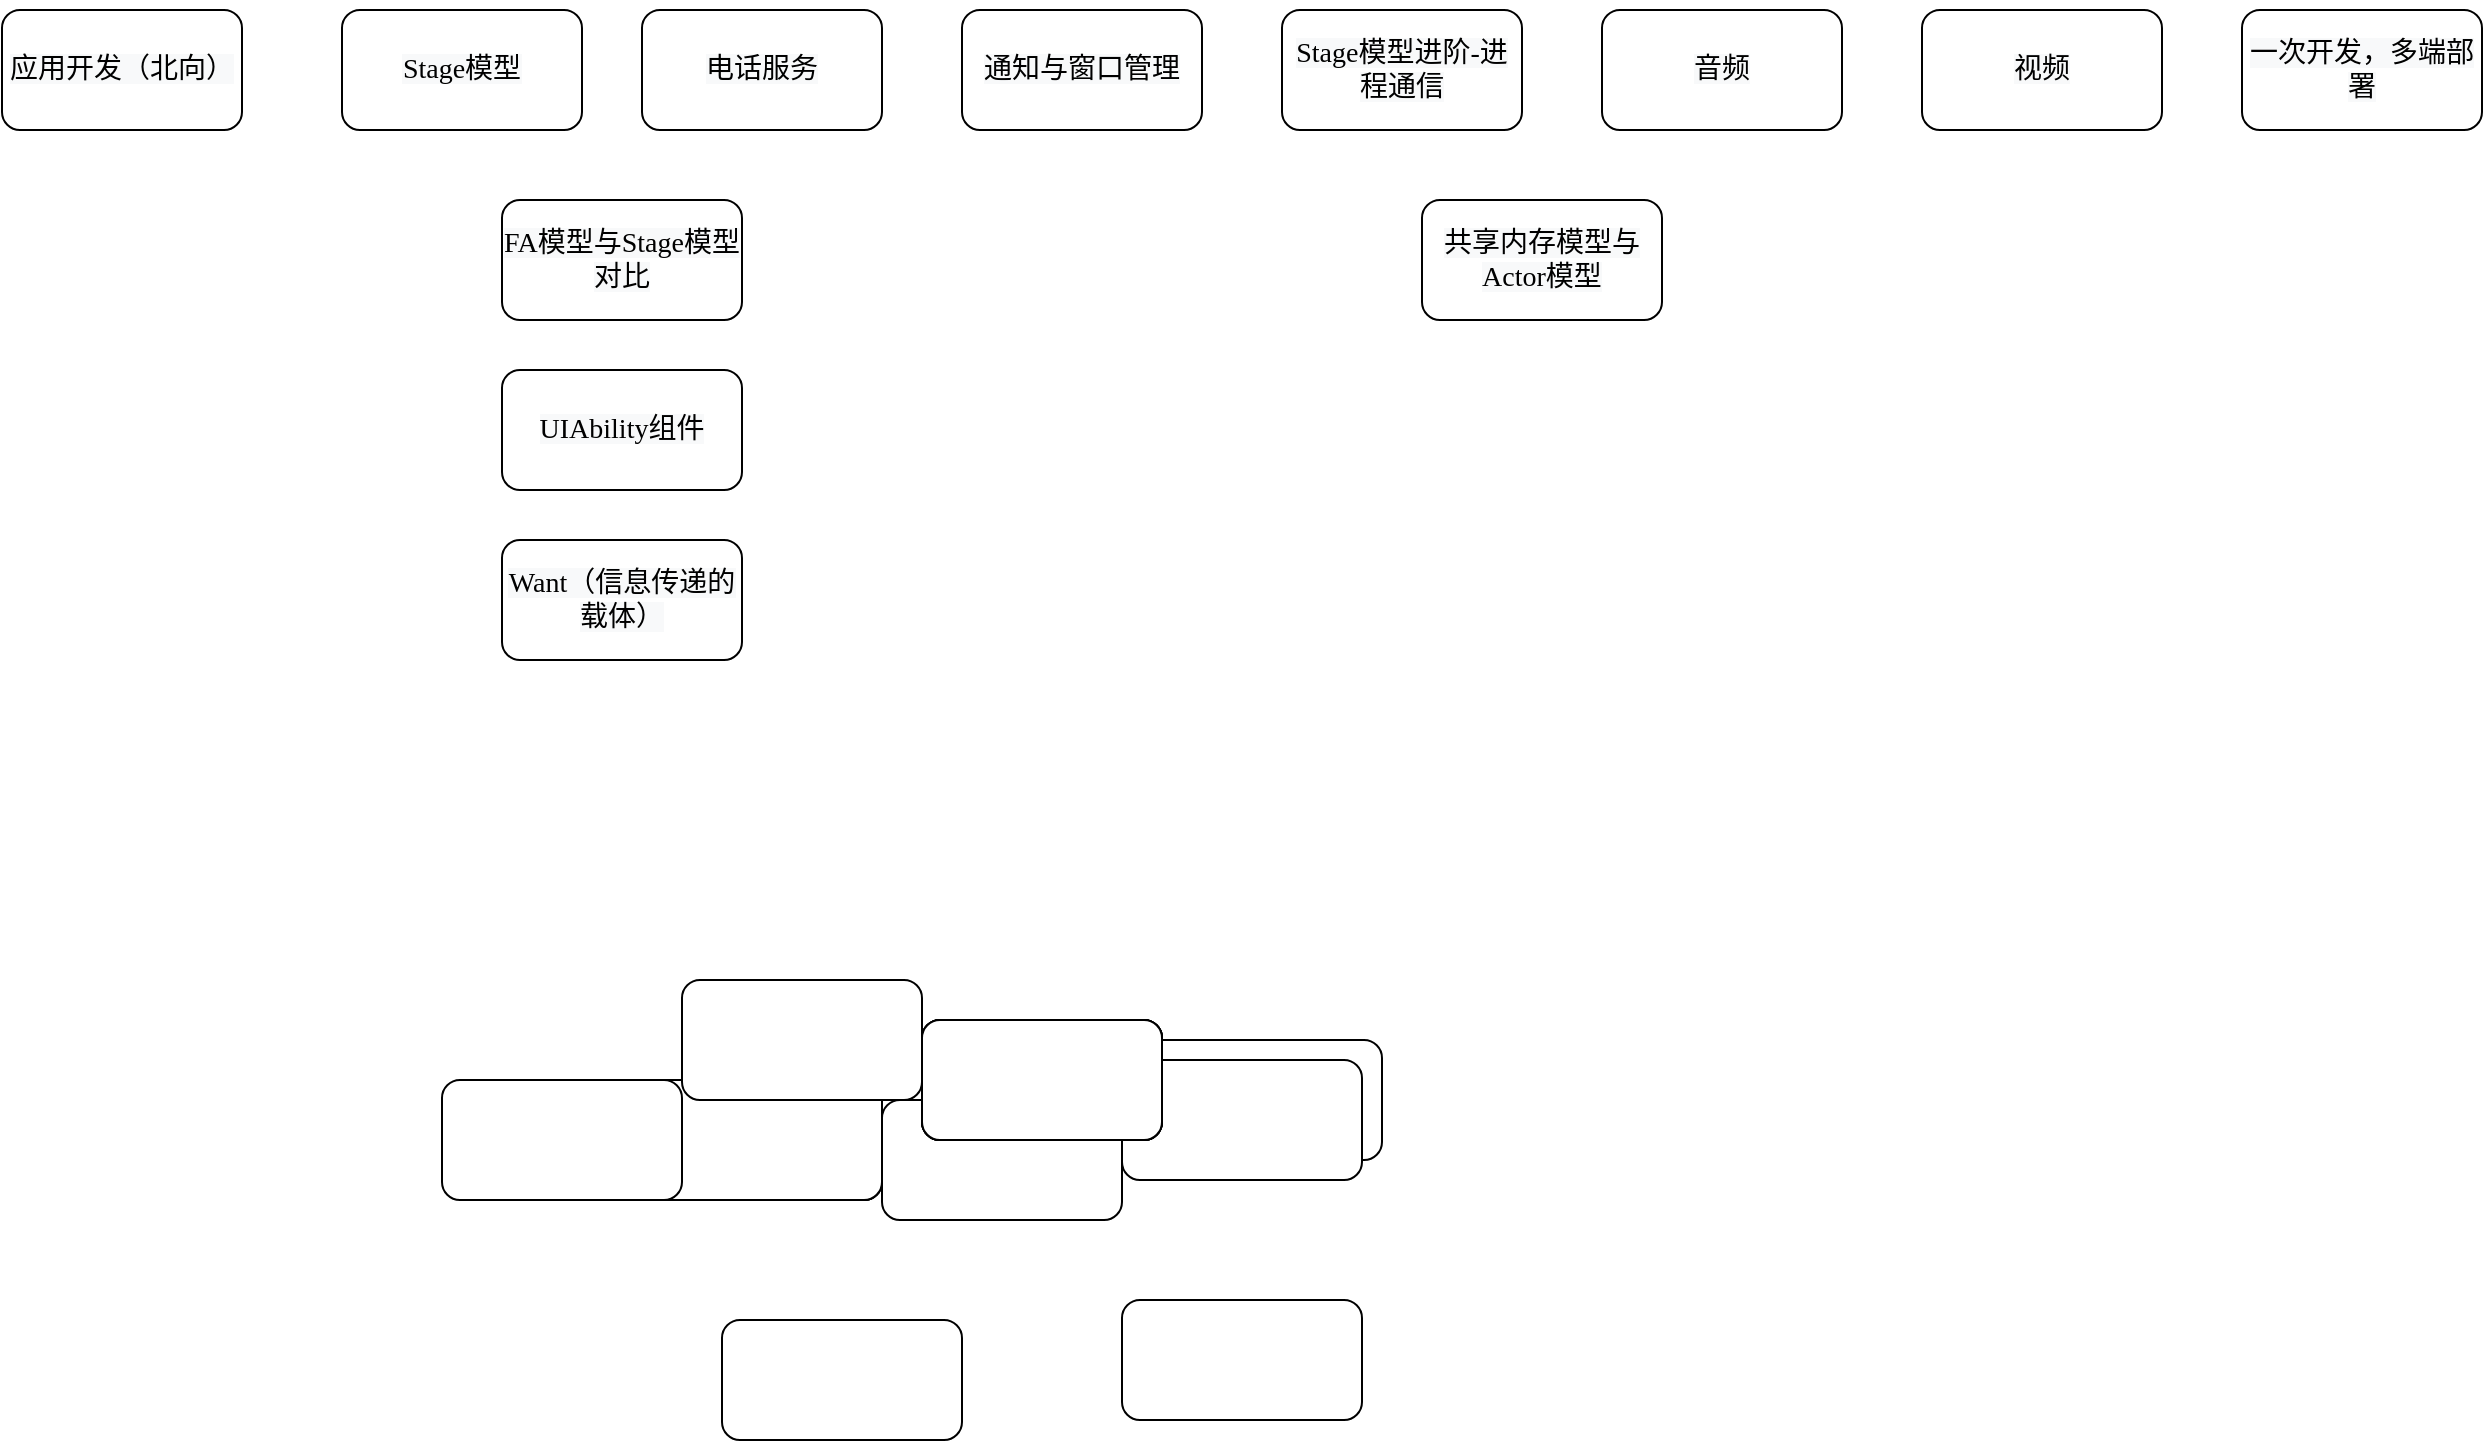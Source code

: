 <mxfile version="28.2.5">
  <diagram name="第 1 页" id="G5vYfgqyF8wtwim_QH4h">
    <mxGraphModel dx="1213" dy="730" grid="1" gridSize="10" guides="1" tooltips="1" connect="1" arrows="1" fold="1" page="1" pageScale="1" pageWidth="827" pageHeight="1169" math="0" shadow="0">
      <root>
        <mxCell id="0" />
        <mxCell id="1" parent="0" />
        <mxCell id="m1kAraEHEm_9mK_-Fzff-1" value="" style="text;whiteSpace=wrap;html=1;" vertex="1" parent="1">
          <mxGeometry x="300" y="380" width="60" height="50" as="geometry" />
        </mxCell>
        <mxCell id="m1kAraEHEm_9mK_-Fzff-2" value="" style="text;whiteSpace=wrap;html=1;" vertex="1" parent="1">
          <mxGeometry x="210" y="530" width="60" height="50" as="geometry" />
        </mxCell>
        <mxCell id="m1kAraEHEm_9mK_-Fzff-3" value="" style="text;whiteSpace=wrap;html=1;" vertex="1" parent="1">
          <mxGeometry x="130" y="370" width="60" height="50" as="geometry" />
        </mxCell>
        <mxCell id="m1kAraEHEm_9mK_-Fzff-5" value="&lt;span style=&quot;font-family: 默认字体; font-size: 14px; background-color: rgb(248, 249, 250);&quot;&gt;应用开发（北向）&lt;/span&gt;" style="rounded=1;whiteSpace=wrap;html=1;" vertex="1" parent="1">
          <mxGeometry x="70" y="375" width="120" height="60" as="geometry" />
        </mxCell>
        <mxCell id="m1kAraEHEm_9mK_-Fzff-6" value="&lt;span style=&quot;font-family: 默认字体; font-size: 14px; background-color: rgb(248, 249, 250);&quot;&gt;Stage模型&lt;/span&gt;" style="rounded=1;whiteSpace=wrap;html=1;" vertex="1" parent="1">
          <mxGeometry x="240" y="375" width="120" height="60" as="geometry" />
        </mxCell>
        <mxCell id="m1kAraEHEm_9mK_-Fzff-7" value="" style="rounded=1;whiteSpace=wrap;html=1;" vertex="1" parent="1">
          <mxGeometry x="390" y="910" width="120" height="60" as="geometry" />
        </mxCell>
        <mxCell id="m1kAraEHEm_9mK_-Fzff-8" value="" style="rounded=1;whiteSpace=wrap;html=1;" vertex="1" parent="1">
          <mxGeometry x="390" y="910" width="120" height="60" as="geometry" />
        </mxCell>
        <mxCell id="m1kAraEHEm_9mK_-Fzff-9" value="" style="rounded=1;whiteSpace=wrap;html=1;" vertex="1" parent="1">
          <mxGeometry x="390" y="910" width="120" height="60" as="geometry" />
        </mxCell>
        <mxCell id="m1kAraEHEm_9mK_-Fzff-10" value="" style="rounded=1;whiteSpace=wrap;html=1;" vertex="1" parent="1">
          <mxGeometry x="640" y="890" width="120" height="60" as="geometry" />
        </mxCell>
        <mxCell id="m1kAraEHEm_9mK_-Fzff-11" value="" style="rounded=1;whiteSpace=wrap;html=1;" vertex="1" parent="1">
          <mxGeometry x="630" y="900" width="120" height="60" as="geometry" />
        </mxCell>
        <mxCell id="m1kAraEHEm_9mK_-Fzff-12" value="&lt;span style=&quot;font-family: 默认字体; font-size: 14px; background-color: rgb(248, 249, 250);&quot;&gt;一次开发，多端部署&lt;/span&gt;" style="rounded=1;whiteSpace=wrap;html=1;" vertex="1" parent="1">
          <mxGeometry x="1190" y="375" width="120" height="60" as="geometry" />
        </mxCell>
        <mxCell id="m1kAraEHEm_9mK_-Fzff-13" value="&lt;span style=&quot;font-family: 默认字体; font-size: 14px; background-color: rgb(248, 249, 250);&quot;&gt;视频&lt;/span&gt;" style="rounded=1;whiteSpace=wrap;html=1;" vertex="1" parent="1">
          <mxGeometry x="1030" y="375" width="120" height="60" as="geometry" />
        </mxCell>
        <mxCell id="m1kAraEHEm_9mK_-Fzff-14" value="&lt;span style=&quot;font-family: 默认字体; font-size: 14px; background-color: rgb(248, 249, 250);&quot;&gt;通知与窗口管理&lt;/span&gt;" style="rounded=1;whiteSpace=wrap;html=1;" vertex="1" parent="1">
          <mxGeometry x="550" y="375" width="120" height="60" as="geometry" />
        </mxCell>
        <mxCell id="m1kAraEHEm_9mK_-Fzff-15" value="" style="rounded=1;whiteSpace=wrap;html=1;" vertex="1" parent="1">
          <mxGeometry x="510" y="920" width="120" height="60" as="geometry" />
        </mxCell>
        <mxCell id="m1kAraEHEm_9mK_-Fzff-16" value="" style="rounded=1;whiteSpace=wrap;html=1;" vertex="1" parent="1">
          <mxGeometry x="530" y="880" width="120" height="60" as="geometry" />
        </mxCell>
        <mxCell id="m1kAraEHEm_9mK_-Fzff-17" value="" style="rounded=1;whiteSpace=wrap;html=1;" vertex="1" parent="1">
          <mxGeometry x="530" y="880" width="120" height="60" as="geometry" />
        </mxCell>
        <mxCell id="m1kAraEHEm_9mK_-Fzff-18" value="" style="rounded=1;whiteSpace=wrap;html=1;" vertex="1" parent="1">
          <mxGeometry x="530" y="880" width="120" height="60" as="geometry" />
        </mxCell>
        <mxCell id="m1kAraEHEm_9mK_-Fzff-19" value="" style="rounded=1;whiteSpace=wrap;html=1;" vertex="1" parent="1">
          <mxGeometry x="530" y="880" width="120" height="60" as="geometry" />
        </mxCell>
        <mxCell id="m1kAraEHEm_9mK_-Fzff-20" value="&lt;span style=&quot;font-family: 默认字体; font-size: 14px; background-color: rgb(248, 249, 250);&quot;&gt;共享内存模型与Actor模型&lt;/span&gt;" style="rounded=1;whiteSpace=wrap;html=1;" vertex="1" parent="1">
          <mxGeometry x="780" y="470" width="120" height="60" as="geometry" />
        </mxCell>
        <mxCell id="m1kAraEHEm_9mK_-Fzff-21" value="" style="rounded=1;whiteSpace=wrap;html=1;" vertex="1" parent="1">
          <mxGeometry x="410" y="860" width="120" height="60" as="geometry" />
        </mxCell>
        <mxCell id="m1kAraEHEm_9mK_-Fzff-22" value="&lt;span style=&quot;font-family: 默认字体; font-size: 14px; background-color: rgb(248, 249, 250);&quot;&gt;UIAbility组件&lt;/span&gt;" style="rounded=1;whiteSpace=wrap;html=1;" vertex="1" parent="1">
          <mxGeometry x="320" y="555" width="120" height="60" as="geometry" />
        </mxCell>
        <mxCell id="m1kAraEHEm_9mK_-Fzff-23" value="&lt;span style=&quot;font-family: 默认字体; font-size: 14px; background-color: rgb(248, 249, 250);&quot;&gt;电话服务&lt;/span&gt;" style="rounded=1;whiteSpace=wrap;html=1;" vertex="1" parent="1">
          <mxGeometry x="390" y="375" width="120" height="60" as="geometry" />
        </mxCell>
        <mxCell id="m1kAraEHEm_9mK_-Fzff-24" value="&lt;span style=&quot;font-family: 默认字体; font-size: 14px; background-color: rgb(248, 249, 250);&quot;&gt;音频&lt;/span&gt;" style="rounded=1;whiteSpace=wrap;html=1;" vertex="1" parent="1">
          <mxGeometry x="870" y="375" width="120" height="60" as="geometry" />
        </mxCell>
        <mxCell id="m1kAraEHEm_9mK_-Fzff-25" value="" style="rounded=1;whiteSpace=wrap;html=1;" vertex="1" parent="1">
          <mxGeometry x="430" y="1030" width="120" height="60" as="geometry" />
        </mxCell>
        <mxCell id="m1kAraEHEm_9mK_-Fzff-26" value="" style="rounded=1;whiteSpace=wrap;html=1;" vertex="1" parent="1">
          <mxGeometry x="290" y="910" width="120" height="60" as="geometry" />
        </mxCell>
        <mxCell id="m1kAraEHEm_9mK_-Fzff-27" value="&lt;span style=&quot;font-family: 默认字体; font-size: 14px; background-color: rgb(248, 249, 250);&quot;&gt;Want（信息传递的载体）&lt;/span&gt;" style="rounded=1;whiteSpace=wrap;html=1;" vertex="1" parent="1">
          <mxGeometry x="320" y="640" width="120" height="60" as="geometry" />
        </mxCell>
        <mxCell id="m1kAraEHEm_9mK_-Fzff-28" value="" style="rounded=1;whiteSpace=wrap;html=1;" vertex="1" parent="1">
          <mxGeometry x="630" y="1020" width="120" height="60" as="geometry" />
        </mxCell>
        <mxCell id="m1kAraEHEm_9mK_-Fzff-29" value="&lt;span style=&quot;font-family: 默认字体; font-size: 14px; background-color: rgb(248, 249, 250);&quot;&gt;FA模型与Stage模型对比&lt;/span&gt;" style="rounded=1;whiteSpace=wrap;html=1;" vertex="1" parent="1">
          <mxGeometry x="320" y="470" width="120" height="60" as="geometry" />
        </mxCell>
        <mxCell id="m1kAraEHEm_9mK_-Fzff-30" value="&lt;span style=&quot;font-family: 默认字体; font-size: 14px; background-color: rgb(248, 249, 250);&quot;&gt;Stage模型进阶-进程通信&lt;/span&gt;" style="rounded=1;whiteSpace=wrap;html=1;" vertex="1" parent="1">
          <mxGeometry x="710" y="375" width="120" height="60" as="geometry" />
        </mxCell>
      </root>
    </mxGraphModel>
  </diagram>
</mxfile>
